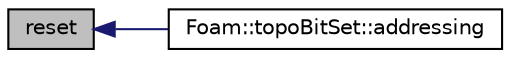 digraph "reset"
{
  bgcolor="transparent";
  edge [fontname="Helvetica",fontsize="10",labelfontname="Helvetica",labelfontsize="10"];
  node [fontname="Helvetica",fontsize="10",shape=record];
  rankdir="LR";
  Node1 [label="reset",height=0.2,width=0.4,color="black", fillcolor="grey75", style="filled" fontcolor="black"];
  Node1 -> Node2 [dir="back",color="midnightblue",fontsize="10",style="solid",fontname="Helvetica"];
  Node2 [label="Foam::topoBitSet::addressing",height=0.2,width=0.4,color="black",URL="$classFoam_1_1topoBitSet.html#a16aa5f890e46d9ad268aab20eb126573",tooltip="Return the bitSet. "];
}
